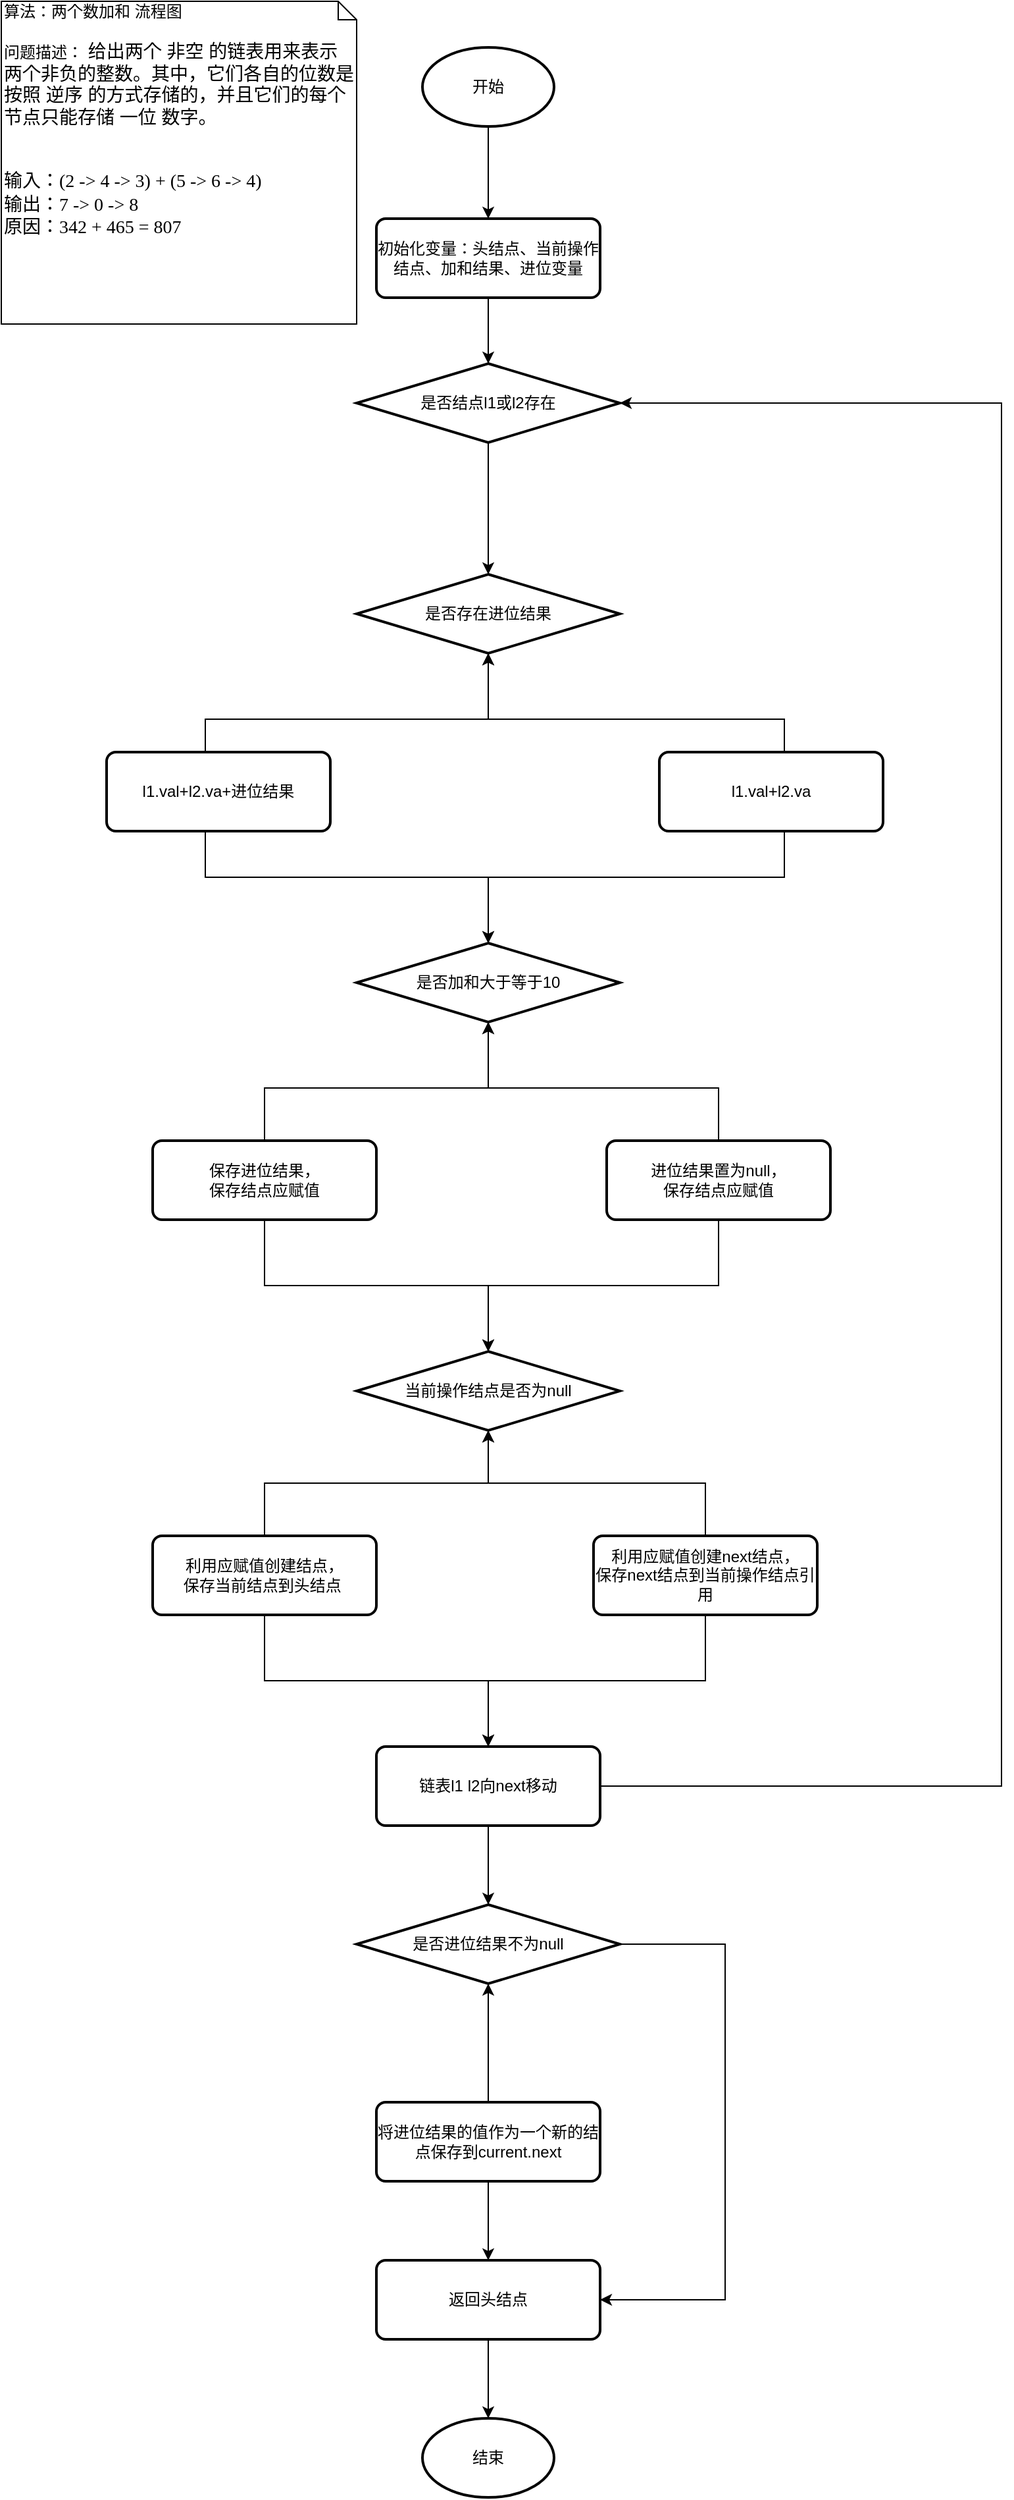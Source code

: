 <mxfile version="13.3.8" type="github">
  <diagram id="BN7kaqMvyQ_q2BNuT8dN" name="Page-1">
    <mxGraphModel dx="1221" dy="688" grid="1" gridSize="10" guides="1" tooltips="1" connect="1" arrows="1" fold="1" page="1" pageScale="1" pageWidth="827" pageHeight="1169" math="0" shadow="0">
      <root>
        <mxCell id="0" />
        <mxCell id="1" parent="0" />
        <mxCell id="5tXUFx5ya4Q-1K_TDCNB-42" style="edgeStyle=orthogonalEdgeStyle;rounded=0;orthogonalLoop=1;jettySize=auto;html=1;entryX=0.5;entryY=0;entryDx=0;entryDy=0;" edge="1" parent="1" source="5tXUFx5ya4Q-1K_TDCNB-1" target="5tXUFx5ya4Q-1K_TDCNB-4">
          <mxGeometry relative="1" as="geometry" />
        </mxCell>
        <mxCell id="5tXUFx5ya4Q-1K_TDCNB-1" value="开始" style="strokeWidth=2;html=1;shape=mxgraph.flowchart.start_1;whiteSpace=wrap;" vertex="1" parent="1">
          <mxGeometry x="330" y="50" width="100" height="60" as="geometry" />
        </mxCell>
        <mxCell id="5tXUFx5ya4Q-1K_TDCNB-2" value="结束" style="strokeWidth=2;html=1;shape=mxgraph.flowchart.start_1;whiteSpace=wrap;" vertex="1" parent="1">
          <mxGeometry x="330" y="1850" width="100" height="60" as="geometry" />
        </mxCell>
        <mxCell id="5tXUFx5ya4Q-1K_TDCNB-20" style="edgeStyle=orthogonalEdgeStyle;rounded=0;orthogonalLoop=1;jettySize=auto;html=1;entryX=0.5;entryY=0;entryDx=0;entryDy=0;entryPerimeter=0;" edge="1" parent="1" source="5tXUFx5ya4Q-1K_TDCNB-4" target="5tXUFx5ya4Q-1K_TDCNB-6">
          <mxGeometry relative="1" as="geometry" />
        </mxCell>
        <mxCell id="5tXUFx5ya4Q-1K_TDCNB-4" value="初始化变量：头结点、当前操作结点、加和结果、进位变量" style="rounded=1;whiteSpace=wrap;html=1;absoluteArcSize=1;arcSize=14;strokeWidth=2;" vertex="1" parent="1">
          <mxGeometry x="295" y="180" width="170" height="60" as="geometry" />
        </mxCell>
        <mxCell id="5tXUFx5ya4Q-1K_TDCNB-21" style="edgeStyle=orthogonalEdgeStyle;rounded=0;orthogonalLoop=1;jettySize=auto;html=1;entryX=0.5;entryY=0;entryDx=0;entryDy=0;entryPerimeter=0;" edge="1" parent="1" source="5tXUFx5ya4Q-1K_TDCNB-6" target="5tXUFx5ya4Q-1K_TDCNB-7">
          <mxGeometry relative="1" as="geometry" />
        </mxCell>
        <mxCell id="5tXUFx5ya4Q-1K_TDCNB-6" value="是否结点l1或l2存在" style="strokeWidth=2;html=1;shape=mxgraph.flowchart.decision;whiteSpace=wrap;" vertex="1" parent="1">
          <mxGeometry x="280" y="290" width="200" height="60" as="geometry" />
        </mxCell>
        <mxCell id="5tXUFx5ya4Q-1K_TDCNB-7" value="是否存在进位结果" style="strokeWidth=2;html=1;shape=mxgraph.flowchart.decision;whiteSpace=wrap;" vertex="1" parent="1">
          <mxGeometry x="280" y="450" width="200" height="60" as="geometry" />
        </mxCell>
        <mxCell id="5tXUFx5ya4Q-1K_TDCNB-30" style="edgeStyle=orthogonalEdgeStyle;rounded=0;orthogonalLoop=1;jettySize=auto;html=1;entryX=0.5;entryY=1;entryDx=0;entryDy=0;entryPerimeter=0;" edge="1" parent="1" source="5tXUFx5ya4Q-1K_TDCNB-8" target="5tXUFx5ya4Q-1K_TDCNB-7">
          <mxGeometry relative="1" as="geometry">
            <mxPoint x="230" y="520" as="targetPoint" />
            <Array as="points">
              <mxPoint x="165" y="560" />
              <mxPoint x="380" y="560" />
            </Array>
          </mxGeometry>
        </mxCell>
        <mxCell id="5tXUFx5ya4Q-1K_TDCNB-32" style="edgeStyle=orthogonalEdgeStyle;rounded=0;orthogonalLoop=1;jettySize=auto;html=1;entryX=0.5;entryY=0;entryDx=0;entryDy=0;entryPerimeter=0;" edge="1" parent="1" source="5tXUFx5ya4Q-1K_TDCNB-8" target="5tXUFx5ya4Q-1K_TDCNB-9">
          <mxGeometry relative="1" as="geometry">
            <mxPoint x="230" y="710" as="targetPoint" />
            <Array as="points">
              <mxPoint x="165" y="680" />
              <mxPoint x="380" y="680" />
            </Array>
          </mxGeometry>
        </mxCell>
        <mxCell id="5tXUFx5ya4Q-1K_TDCNB-8" value="l1.val+l2.va+进位结果" style="rounded=1;whiteSpace=wrap;html=1;absoluteArcSize=1;arcSize=14;strokeWidth=2;" vertex="1" parent="1">
          <mxGeometry x="90" y="585" width="170" height="60" as="geometry" />
        </mxCell>
        <mxCell id="5tXUFx5ya4Q-1K_TDCNB-9" value="是否加和大于等于10" style="strokeWidth=2;html=1;shape=mxgraph.flowchart.decision;whiteSpace=wrap;" vertex="1" parent="1">
          <mxGeometry x="280" y="730" width="200" height="60" as="geometry" />
        </mxCell>
        <mxCell id="5tXUFx5ya4Q-1K_TDCNB-29" style="edgeStyle=orthogonalEdgeStyle;rounded=0;orthogonalLoop=1;jettySize=auto;html=1;entryX=0.5;entryY=1;entryDx=0;entryDy=0;entryPerimeter=0;" edge="1" parent="1" source="5tXUFx5ya4Q-1K_TDCNB-10" target="5tXUFx5ya4Q-1K_TDCNB-9">
          <mxGeometry relative="1" as="geometry">
            <Array as="points">
              <mxPoint x="210" y="840" />
              <mxPoint x="380" y="840" />
            </Array>
          </mxGeometry>
        </mxCell>
        <mxCell id="5tXUFx5ya4Q-1K_TDCNB-35" style="edgeStyle=orthogonalEdgeStyle;rounded=0;orthogonalLoop=1;jettySize=auto;html=1;" edge="1" parent="1" source="5tXUFx5ya4Q-1K_TDCNB-10" target="5tXUFx5ya4Q-1K_TDCNB-13">
          <mxGeometry relative="1" as="geometry" />
        </mxCell>
        <mxCell id="5tXUFx5ya4Q-1K_TDCNB-10" value="保存进位结果，&lt;br&gt;保存结点应赋值" style="rounded=1;whiteSpace=wrap;html=1;absoluteArcSize=1;arcSize=14;strokeWidth=2;" vertex="1" parent="1">
          <mxGeometry x="125" y="880" width="170" height="60" as="geometry" />
        </mxCell>
        <mxCell id="5tXUFx5ya4Q-1K_TDCNB-34" style="edgeStyle=orthogonalEdgeStyle;rounded=0;orthogonalLoop=1;jettySize=auto;html=1;entryX=0.5;entryY=1;entryDx=0;entryDy=0;entryPerimeter=0;" edge="1" parent="1" source="5tXUFx5ya4Q-1K_TDCNB-11" target="5tXUFx5ya4Q-1K_TDCNB-9">
          <mxGeometry relative="1" as="geometry">
            <mxPoint x="480" y="800" as="targetPoint" />
            <Array as="points">
              <mxPoint x="555" y="840" />
              <mxPoint x="380" y="840" />
            </Array>
          </mxGeometry>
        </mxCell>
        <mxCell id="5tXUFx5ya4Q-1K_TDCNB-36" style="edgeStyle=orthogonalEdgeStyle;rounded=0;orthogonalLoop=1;jettySize=auto;html=1;entryX=0.5;entryY=0;entryDx=0;entryDy=0;entryPerimeter=0;" edge="1" parent="1" source="5tXUFx5ya4Q-1K_TDCNB-11" target="5tXUFx5ya4Q-1K_TDCNB-13">
          <mxGeometry relative="1" as="geometry" />
        </mxCell>
        <mxCell id="5tXUFx5ya4Q-1K_TDCNB-11" value="进位结果置为null，&lt;br&gt;保存结点应赋值" style="rounded=1;whiteSpace=wrap;html=1;absoluteArcSize=1;arcSize=14;strokeWidth=2;" vertex="1" parent="1">
          <mxGeometry x="470" y="880" width="170" height="60" as="geometry" />
        </mxCell>
        <mxCell id="5tXUFx5ya4Q-1K_TDCNB-13" value="当前操作结点是否为null" style="strokeWidth=2;html=1;shape=mxgraph.flowchart.decision;whiteSpace=wrap;" vertex="1" parent="1">
          <mxGeometry x="280" y="1040" width="200" height="60" as="geometry" />
        </mxCell>
        <mxCell id="5tXUFx5ya4Q-1K_TDCNB-37" style="edgeStyle=orthogonalEdgeStyle;rounded=0;orthogonalLoop=1;jettySize=auto;html=1;" edge="1" parent="1" source="5tXUFx5ya4Q-1K_TDCNB-16" target="5tXUFx5ya4Q-1K_TDCNB-13">
          <mxGeometry relative="1" as="geometry" />
        </mxCell>
        <mxCell id="5tXUFx5ya4Q-1K_TDCNB-39" style="edgeStyle=orthogonalEdgeStyle;rounded=0;orthogonalLoop=1;jettySize=auto;html=1;" edge="1" parent="1" source="5tXUFx5ya4Q-1K_TDCNB-16" target="5tXUFx5ya4Q-1K_TDCNB-18">
          <mxGeometry relative="1" as="geometry" />
        </mxCell>
        <mxCell id="5tXUFx5ya4Q-1K_TDCNB-16" value="利用应赋值创建结点，&lt;br&gt;保存当前结点到头结点&amp;nbsp;" style="rounded=1;whiteSpace=wrap;html=1;absoluteArcSize=1;arcSize=14;strokeWidth=2;" vertex="1" parent="1">
          <mxGeometry x="125" y="1180" width="170" height="60" as="geometry" />
        </mxCell>
        <mxCell id="5tXUFx5ya4Q-1K_TDCNB-38" style="edgeStyle=orthogonalEdgeStyle;rounded=0;orthogonalLoop=1;jettySize=auto;html=1;entryX=0.5;entryY=1;entryDx=0;entryDy=0;entryPerimeter=0;" edge="1" parent="1" source="5tXUFx5ya4Q-1K_TDCNB-17" target="5tXUFx5ya4Q-1K_TDCNB-13">
          <mxGeometry relative="1" as="geometry" />
        </mxCell>
        <mxCell id="5tXUFx5ya4Q-1K_TDCNB-40" style="edgeStyle=orthogonalEdgeStyle;rounded=0;orthogonalLoop=1;jettySize=auto;html=1;" edge="1" parent="1" source="5tXUFx5ya4Q-1K_TDCNB-17" target="5tXUFx5ya4Q-1K_TDCNB-18">
          <mxGeometry relative="1" as="geometry" />
        </mxCell>
        <mxCell id="5tXUFx5ya4Q-1K_TDCNB-17" value="利用应赋值创建next结点，&lt;br&gt;保存next结点到当前操作结点引用" style="rounded=1;whiteSpace=wrap;html=1;absoluteArcSize=1;arcSize=14;strokeWidth=2;" vertex="1" parent="1">
          <mxGeometry x="460" y="1180" width="170" height="60" as="geometry" />
        </mxCell>
        <mxCell id="5tXUFx5ya4Q-1K_TDCNB-41" style="edgeStyle=orthogonalEdgeStyle;rounded=0;orthogonalLoop=1;jettySize=auto;html=1;entryX=1;entryY=0.5;entryDx=0;entryDy=0;entryPerimeter=0;" edge="1" parent="1" source="5tXUFx5ya4Q-1K_TDCNB-18" target="5tXUFx5ya4Q-1K_TDCNB-6">
          <mxGeometry relative="1" as="geometry">
            <mxPoint x="760" y="320" as="targetPoint" />
            <Array as="points">
              <mxPoint x="770" y="1370" />
              <mxPoint x="770" y="320" />
            </Array>
          </mxGeometry>
        </mxCell>
        <mxCell id="5tXUFx5ya4Q-1K_TDCNB-50" style="edgeStyle=orthogonalEdgeStyle;rounded=0;orthogonalLoop=1;jettySize=auto;html=1;entryX=0.5;entryY=0;entryDx=0;entryDy=0;entryPerimeter=0;" edge="1" parent="1" source="5tXUFx5ya4Q-1K_TDCNB-18" target="5tXUFx5ya4Q-1K_TDCNB-44">
          <mxGeometry relative="1" as="geometry" />
        </mxCell>
        <mxCell id="5tXUFx5ya4Q-1K_TDCNB-18" value="链表l1 l2向next移动" style="rounded=1;whiteSpace=wrap;html=1;absoluteArcSize=1;arcSize=14;strokeWidth=2;" vertex="1" parent="1">
          <mxGeometry x="295" y="1340" width="170" height="60" as="geometry" />
        </mxCell>
        <mxCell id="5tXUFx5ya4Q-1K_TDCNB-31" style="edgeStyle=orthogonalEdgeStyle;rounded=0;orthogonalLoop=1;jettySize=auto;html=1;entryX=0.5;entryY=1;entryDx=0;entryDy=0;entryPerimeter=0;" edge="1" parent="1" source="5tXUFx5ya4Q-1K_TDCNB-19" target="5tXUFx5ya4Q-1K_TDCNB-7">
          <mxGeometry relative="1" as="geometry">
            <mxPoint x="530" y="520" as="targetPoint" />
            <Array as="points">
              <mxPoint x="605" y="560" />
              <mxPoint x="380" y="560" />
            </Array>
          </mxGeometry>
        </mxCell>
        <mxCell id="5tXUFx5ya4Q-1K_TDCNB-33" style="edgeStyle=orthogonalEdgeStyle;rounded=0;orthogonalLoop=1;jettySize=auto;html=1;entryX=0.5;entryY=0;entryDx=0;entryDy=0;entryPerimeter=0;" edge="1" parent="1" source="5tXUFx5ya4Q-1K_TDCNB-19" target="5tXUFx5ya4Q-1K_TDCNB-9">
          <mxGeometry relative="1" as="geometry">
            <mxPoint x="530" y="710" as="targetPoint" />
            <Array as="points">
              <mxPoint x="605" y="680" />
              <mxPoint x="380" y="680" />
            </Array>
          </mxGeometry>
        </mxCell>
        <mxCell id="5tXUFx5ya4Q-1K_TDCNB-19" value="l1.val+l2.va" style="rounded=1;whiteSpace=wrap;html=1;absoluteArcSize=1;arcSize=14;strokeWidth=2;" vertex="1" parent="1">
          <mxGeometry x="510" y="585" width="170" height="60" as="geometry" />
        </mxCell>
        <mxCell id="5tXUFx5ya4Q-1K_TDCNB-55" style="edgeStyle=orthogonalEdgeStyle;rounded=0;orthogonalLoop=1;jettySize=auto;html=1;entryX=1;entryY=0.5;entryDx=0;entryDy=0;" edge="1" parent="1" source="5tXUFx5ya4Q-1K_TDCNB-44" target="5tXUFx5ya4Q-1K_TDCNB-52">
          <mxGeometry relative="1" as="geometry">
            <mxPoint x="550" y="1760" as="targetPoint" />
            <Array as="points">
              <mxPoint x="560" y="1490" />
              <mxPoint x="560" y="1760" />
            </Array>
          </mxGeometry>
        </mxCell>
        <mxCell id="5tXUFx5ya4Q-1K_TDCNB-44" value="是否进位结果不为null" style="strokeWidth=2;html=1;shape=mxgraph.flowchart.decision;whiteSpace=wrap;" vertex="1" parent="1">
          <mxGeometry x="280" y="1460" width="200" height="60" as="geometry" />
        </mxCell>
        <mxCell id="5tXUFx5ya4Q-1K_TDCNB-45" style="edgeStyle=orthogonalEdgeStyle;rounded=0;orthogonalLoop=1;jettySize=auto;html=1;" edge="1" parent="1" source="5tXUFx5ya4Q-1K_TDCNB-46" target="5tXUFx5ya4Q-1K_TDCNB-44">
          <mxGeometry relative="1" as="geometry" />
        </mxCell>
        <mxCell id="5tXUFx5ya4Q-1K_TDCNB-53" style="edgeStyle=orthogonalEdgeStyle;rounded=0;orthogonalLoop=1;jettySize=auto;html=1;" edge="1" parent="1" source="5tXUFx5ya4Q-1K_TDCNB-46" target="5tXUFx5ya4Q-1K_TDCNB-52">
          <mxGeometry relative="1" as="geometry" />
        </mxCell>
        <mxCell id="5tXUFx5ya4Q-1K_TDCNB-46" value="将进位结果的值作为一个新的结点保存到current.next" style="rounded=1;whiteSpace=wrap;html=1;absoluteArcSize=1;arcSize=14;strokeWidth=2;" vertex="1" parent="1">
          <mxGeometry x="295" y="1610" width="170" height="60" as="geometry" />
        </mxCell>
        <mxCell id="5tXUFx5ya4Q-1K_TDCNB-54" style="edgeStyle=orthogonalEdgeStyle;rounded=0;orthogonalLoop=1;jettySize=auto;html=1;entryX=0.5;entryY=0;entryDx=0;entryDy=0;entryPerimeter=0;" edge="1" parent="1" source="5tXUFx5ya4Q-1K_TDCNB-52" target="5tXUFx5ya4Q-1K_TDCNB-2">
          <mxGeometry relative="1" as="geometry" />
        </mxCell>
        <mxCell id="5tXUFx5ya4Q-1K_TDCNB-52" value="返回头结点" style="rounded=1;whiteSpace=wrap;html=1;absoluteArcSize=1;arcSize=14;strokeWidth=2;" vertex="1" parent="1">
          <mxGeometry x="295" y="1730" width="170" height="60" as="geometry" />
        </mxCell>
        <mxCell id="5tXUFx5ya4Q-1K_TDCNB-57" value="算法：两个数加和 流程图&lt;br&gt;&lt;br&gt;问题描述：&lt;font style=&quot;font-size: 14px&quot;&gt;&amp;nbsp;&lt;span style=&quot;font-family: &amp;#34;arial&amp;#34; ; background-color: rgb(255 , 255 , 255)&quot;&gt;给出两个 非空 的链表用来表示&lt;br&gt;两个非负的整数。其中，它们各自的位数是按照 逆序 的方式存储的，并且它们的每个节点只能存储 一位 数字。&lt;br&gt;&lt;br&gt;&lt;/span&gt;&lt;pre style=&quot;font-family: &amp;#34;arial&amp;#34;&quot;&gt;&lt;span style=&quot;background-color: rgb(255 , 255 , 255)&quot;&gt;输入：&lt;span style=&quot;font-family: &amp;#34;consolas&amp;#34;&quot;&gt;(2 -&amp;gt; 4 -&amp;gt; 3) + (5 -&amp;gt; 6 -&amp;gt; 4)&lt;/span&gt;&lt;span style=&quot;font-family: &amp;#34;consolas&amp;#34;&quot;&gt;&lt;br&gt;&lt;/span&gt;输出：&lt;span style=&quot;font-family: &amp;#34;consolas&amp;#34;&quot;&gt;7 -&amp;gt; 0 -&amp;gt; 8&lt;/span&gt;&lt;span style=&quot;font-family: &amp;#34;consolas&amp;#34;&quot;&gt;&lt;br&gt;&lt;/span&gt;原因：&lt;span style=&quot;font-family: &amp;#34;consolas&amp;#34;&quot;&gt;342 + 465 = 807&lt;/span&gt;&lt;/span&gt;&lt;/pre&gt;&lt;/font&gt;" style="shape=note;whiteSpace=wrap;html=1;size=14;verticalAlign=top;align=left;spacingTop=-6;" vertex="1" parent="1">
          <mxGeometry x="10" y="15" width="270" height="245" as="geometry" />
        </mxCell>
      </root>
    </mxGraphModel>
  </diagram>
</mxfile>

